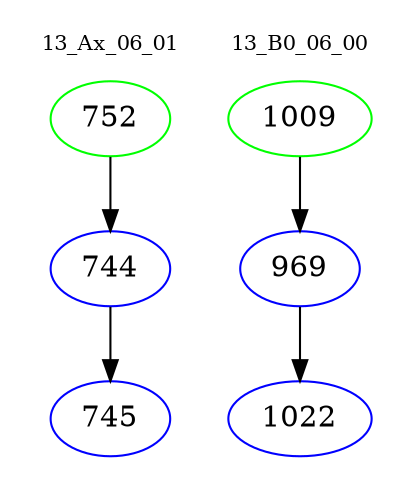 digraph{
subgraph cluster_0 {
color = white
label = "13_Ax_06_01";
fontsize=10;
T0_752 [label="752", color="green"]
T0_752 -> T0_744 [color="black"]
T0_744 [label="744", color="blue"]
T0_744 -> T0_745 [color="black"]
T0_745 [label="745", color="blue"]
}
subgraph cluster_1 {
color = white
label = "13_B0_06_00";
fontsize=10;
T1_1009 [label="1009", color="green"]
T1_1009 -> T1_969 [color="black"]
T1_969 [label="969", color="blue"]
T1_969 -> T1_1022 [color="black"]
T1_1022 [label="1022", color="blue"]
}
}
